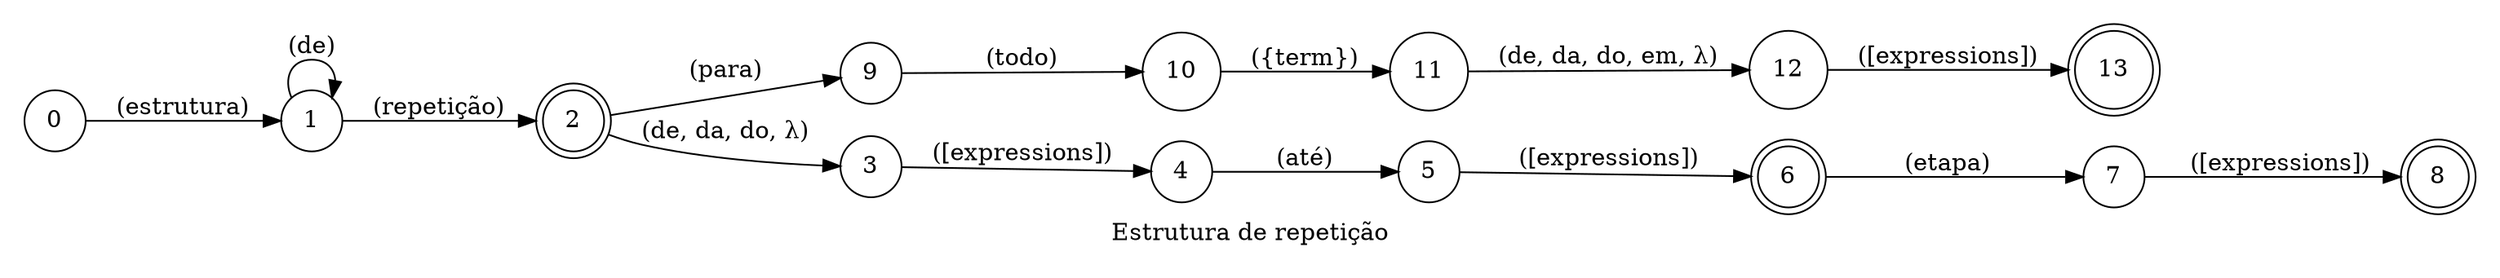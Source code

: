 digraph Condition {
    id="repetition";
    label="Estrutura de repetição";
    lang="pt-BR";
    langName="Português";
    pad="0.2";
    rankdir=LR;
    node[shape=doublecircle]; 2 6 8 13;
    node[shape=circle];

    0 -> 1 [label="(estrutura)"];
    1 -> 1 [label="(de)"];
    1 -> 2 [label="(repetição)"];
    2 -> 9 [label="(para)"];
    9 -> 10 [label="(todo)"];
    10 -> 11 [label="({term})", store=item];
    11 -> 12 [label="(de, da, do, em, λ)"];
    12 -> 13 [label="([expressions])", store=collection];
    2 -> 3 [label="(de, da, do, λ)"];
    3 -> 4 [label="([expressions])", store=from];
    4 -> 5 [label="(até)"];
    5 -> 6 [label="([expressions])", store=to];
    6 -> 7 [label="(etapa)"];
    7 -> 8 [label="([expressions])", store=step];

    title="Estrutura de repetição";
    desc="Cria uma estrutura de repetição for";

    examples="
        estrutura de repetição do [number] até [number],
        estrutura de repetição do [number] até [number] etapa expressão variável i mais número 5,
        estrutura de repetição para todo carro em constante carros,
        estrutura de repetição para todo animal na terra,
        estrutura de repetição para todo primo na variável primos,
    ";
}